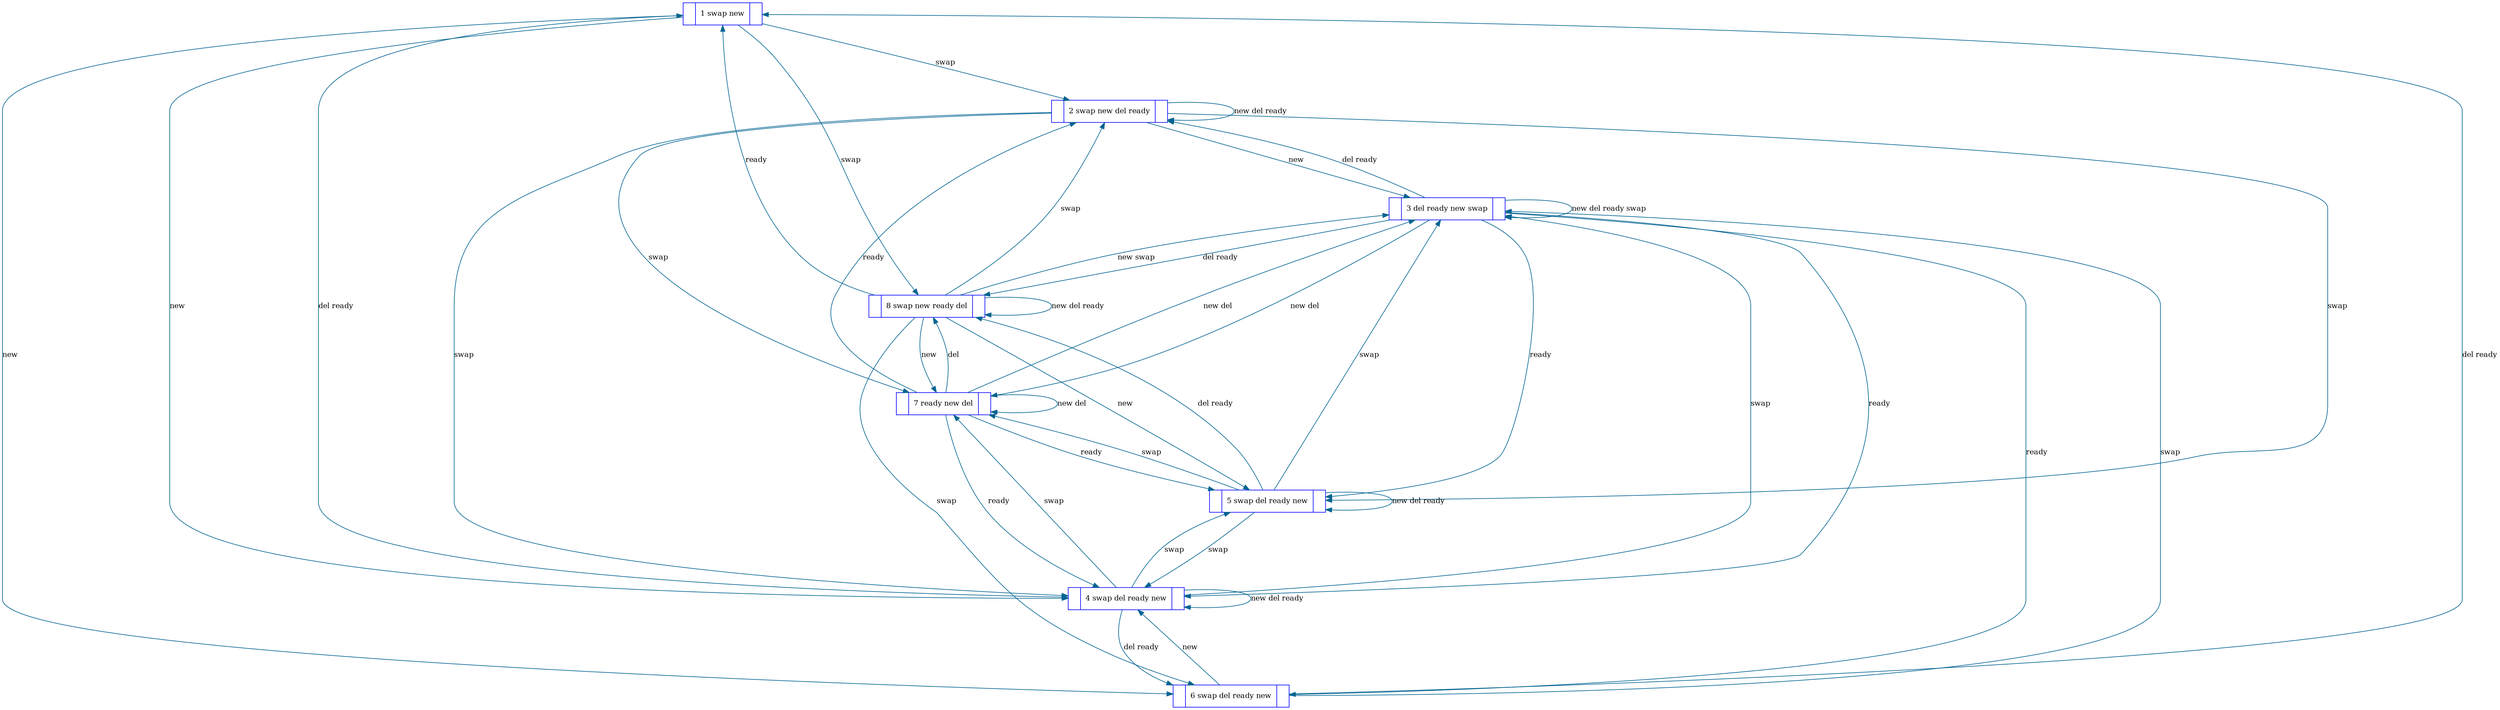 digraph visited_states {
graph [nodesep=1.5, ranksep=1.5];
/*
Clustersize: 
[(1,4),(2,8),(3,4),(4,3),(5,3),(6,2),(7,3),(8,8)]
 ClusterAnalysis: 
[(1,[(0.0,0.0),(0.0,0.0),(0.0,0.0),(0.0,0.0),(0.0,1.0),(0.0,0.0),(0.0,1.0),(0.0,0.0),(0.0,0.0),(1.0,1.0),(0.0,0.0),(0.0,0.0)]),(2,[(0.0,0.0),(0.0,1.0),(0.0,1.0),(0.0,0.0),(0.0,0.0),(0.0,1.0),(0.0,1.0),(0.0,0.0),(1.0,1.0),(0.0,0.0),(0.0,0.0),(0.0,0.0)]),(3,[(0.0,1.0),(0.0,1.0),(1.0,1.0),(0.0,0.0),(0.0,0.0),(0.0,0.0),(0.0,0.0),(0.0,0.0),(0.0,1.0),(0.0,0.0),(0.0,0.0),(0.0,0.0)]),(4,[(1.0,1.0),(0.0,0.0),(0.0,1.0),(0.0,0.0),(0.0,0.0),(0.0,0.0),(0.0,1.0),(0.0,0.0),(0.0,0.0),(1.0,1.0),(0.0,0.0),(0.0,0.0)]),(5,[(1.0,1.0),(0.0,1.0),(0.0,0.0),(0.0,0.0),(0.0,0.0),(0.0,1.0),(0.0,0.0),(0.0,0.0),(0.0,0.0),(0.0,0.0),(1.0,1.0),(0.0,0.0)]),(6,[(0.0,0.0),(0.0,0.0),(1.0,1.0),(0.0,0.0),(0.0,1.0),(0.0,0.0),(0.0,0.0),(0.0,0.0),(0.0,0.0),(1.0,1.0),(0.0,0.0),(0.0,0.0)]),(7,[(1.0,1.0),(0.0,1.0),(0.0,1.0),(0.0,0.0),(0.0,0.0),(0.0,0.0),(0.0,0.0),(0.0,0.0),(0.0,0.0),(0.0,0.0),(0.0,0.0),(0.0,0.0)]),(8,[(0.0,0.0),(0.0,1.0),(0.0,0.0),(0.0,0.0),(0.0,1.0),(0.0,1.0),(0.0,0.0),(0.0,0.0),(0.0,0.0),(0.0,0.0),(0.0,1.0),(0.0,0.0)])]
 ClusterIds:
cluster(1, [21,25,33,8]).
cluster(2, [26,14,17,30,29,18,13,9]).
cluster(3, [10,1,16,4]).
cluster(4, [20,28,19]).
cluster(5, [22,31,15]).
cluster(6, [23,12]).
cluster(7, [5,7,3]).
cluster(8, [32,0,6,2,24,11,34,27]).

*/

1 [shape = record, color = "blue", fontsize = 12, label = "|{1 swap new }|"];
2 [shape = record, color = "blue", fontsize = 12, label = "|{2 swap new del ready }|"];
3 [shape = record, color = "blue", fontsize = 12, label = "|{3 del ready new swap }|"];
4 [shape = record, color = "blue", fontsize = 12, label = "|{4 swap del ready new }|"];
5 [shape = record, color = "blue", fontsize = 12, label = "|{5 swap del ready new }|"];
6 [shape = record, color = "blue", fontsize = 12, label = "|{6 swap del ready new }|"];
7 [shape = record, color = "blue", fontsize = 12, label = "|{7 ready new del }|"];
8 [shape = record, color = "blue", fontsize = 12, label = "|{8 swap new ready del }|"];


8 -> 8 [color = "#006391", label="new del ready", fontsize=12];

8 -> 7 [color = "#006391", label="new", fontsize=12];

3 -> 3 [color = "#006391", label="new del ready swap", fontsize=12];

3 -> 7 [color = "#006391", label="new del", fontsize=12];

3 -> 8 [color = "#006391", label="del ready", fontsize=12];

8 -> 3 [color = "#006391", label="new swap", fontsize=12];

8 -> 1 [color = "#006391", label="ready", fontsize=12];

7 -> 7 [color = "#006391", label="new del", fontsize=12];

7 -> 8 [color = "#006391", label="del", fontsize=12];

7 -> 2 [color = "#006391", label="ready", fontsize=12];

3 -> 6 [color = "#006391", label="ready", fontsize=12];

2 -> 2 [color = "#006391", label="new del ready", fontsize=12];

2 -> 7 [color = "#006391", label="swap", fontsize=12];

7 -> 3 [color = "#006391", label="new del", fontsize=12];

7 -> 5 [color = "#006391", label="ready", fontsize=12];

2 -> 3 [color = "#006391", label="new", fontsize=12];

8 -> 5 [color = "#006391", label="new", fontsize=12];

2 -> 4 [color = "#006391", label="swap", fontsize=12];

4 -> 4 [color = "#006391", label="new del ready", fontsize=12];

4 -> 1 [color = "#006391", label="del ready", fontsize=12];

4 -> 7 [color = "#006391", label="swap", fontsize=12];

7 -> 4 [color = "#006391", label="ready", fontsize=12];

1 -> 6 [color = "#006391", label="new", fontsize=12];

1 -> 4 [color = "#006391", label="new", fontsize=12];

1 -> 8 [color = "#006391", label="swap", fontsize=12];

3 -> 5 [color = "#006391", label="ready", fontsize=12];

3 -> 4 [color = "#006391", label="ready", fontsize=12];

1 -> 2 [color = "#006391", label="swap", fontsize=12];

6 -> 4 [color = "#006391", label="new", fontsize=12];

6 -> 1 [color = "#006391", label="del ready", fontsize=12];

6 -> 3 [color = "#006391", label="swap", fontsize=12];

5 -> 5 [color = "#006391", label="new del ready", fontsize=12];

5 -> 8 [color = "#006391", label="del ready", fontsize=12];

5 -> 7 [color = "#006391", label="swap", fontsize=12];

3 -> 2 [color = "#006391", label="del ready", fontsize=12];

4 -> 6 [color = "#006391", label="del ready", fontsize=12];

4 -> 3 [color = "#006391", label="swap", fontsize=12];

5 -> 3 [color = "#006391", label="swap", fontsize=12];

2 -> 5 [color = "#006391", label="swap", fontsize=12];

4 -> 5 [color = "#006391", label="swap", fontsize=12];

8 -> 6 [color = "#006391", label="swap", fontsize=12];

8 -> 2 [color = "#006391", label="swap", fontsize=12];

5 -> 4 [color = "#006391", label="swap", fontsize=12];


}
